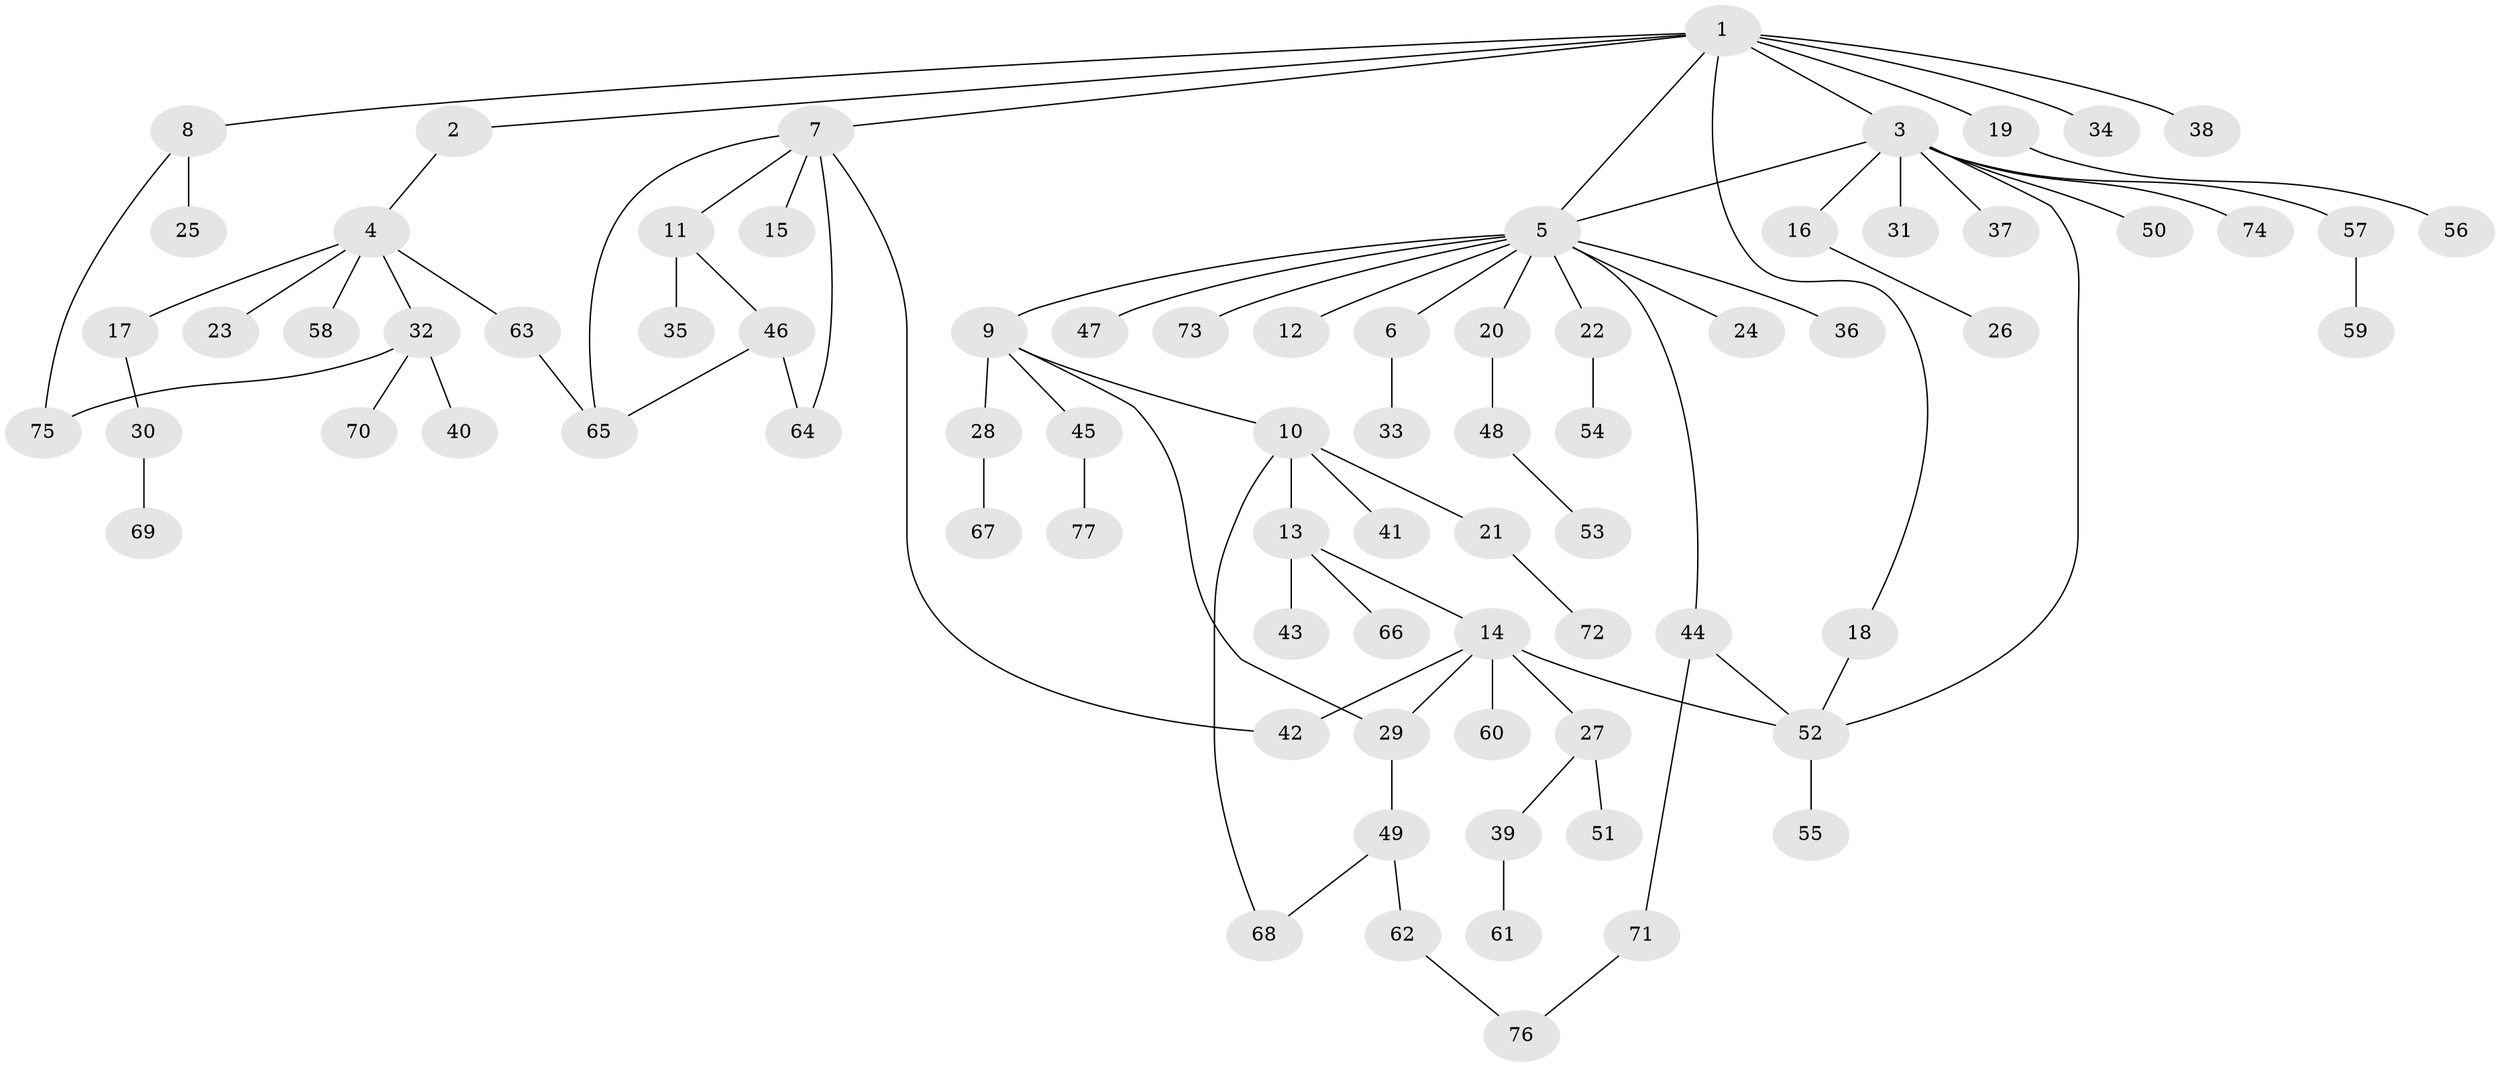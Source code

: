 // coarse degree distribution, {8: 0.08695652173913043, 1: 0.8260869565217391, 5: 0.043478260869565216, 6: 0.043478260869565216}
// Generated by graph-tools (version 1.1) at 2025/50/03/04/25 21:50:51]
// undirected, 77 vertices, 88 edges
graph export_dot {
graph [start="1"]
  node [color=gray90,style=filled];
  1;
  2;
  3;
  4;
  5;
  6;
  7;
  8;
  9;
  10;
  11;
  12;
  13;
  14;
  15;
  16;
  17;
  18;
  19;
  20;
  21;
  22;
  23;
  24;
  25;
  26;
  27;
  28;
  29;
  30;
  31;
  32;
  33;
  34;
  35;
  36;
  37;
  38;
  39;
  40;
  41;
  42;
  43;
  44;
  45;
  46;
  47;
  48;
  49;
  50;
  51;
  52;
  53;
  54;
  55;
  56;
  57;
  58;
  59;
  60;
  61;
  62;
  63;
  64;
  65;
  66;
  67;
  68;
  69;
  70;
  71;
  72;
  73;
  74;
  75;
  76;
  77;
  1 -- 2;
  1 -- 3;
  1 -- 5;
  1 -- 7;
  1 -- 8;
  1 -- 18;
  1 -- 19;
  1 -- 34;
  1 -- 38;
  2 -- 4;
  3 -- 5;
  3 -- 16;
  3 -- 31;
  3 -- 37;
  3 -- 50;
  3 -- 52;
  3 -- 57;
  3 -- 74;
  4 -- 17;
  4 -- 23;
  4 -- 32;
  4 -- 58;
  4 -- 63;
  5 -- 6;
  5 -- 9;
  5 -- 12;
  5 -- 20;
  5 -- 22;
  5 -- 24;
  5 -- 36;
  5 -- 44;
  5 -- 47;
  5 -- 73;
  6 -- 33;
  7 -- 11;
  7 -- 15;
  7 -- 42;
  7 -- 64;
  7 -- 65;
  8 -- 25;
  8 -- 75;
  9 -- 10;
  9 -- 28;
  9 -- 29;
  9 -- 45;
  10 -- 13;
  10 -- 21;
  10 -- 41;
  10 -- 68;
  11 -- 35;
  11 -- 46;
  13 -- 14;
  13 -- 43;
  13 -- 66;
  14 -- 27;
  14 -- 29;
  14 -- 42;
  14 -- 52;
  14 -- 60;
  16 -- 26;
  17 -- 30;
  18 -- 52;
  19 -- 56;
  20 -- 48;
  21 -- 72;
  22 -- 54;
  27 -- 39;
  27 -- 51;
  28 -- 67;
  29 -- 49;
  30 -- 69;
  32 -- 40;
  32 -- 70;
  32 -- 75;
  39 -- 61;
  44 -- 52;
  44 -- 71;
  45 -- 77;
  46 -- 64;
  46 -- 65;
  48 -- 53;
  49 -- 62;
  49 -- 68;
  52 -- 55;
  57 -- 59;
  62 -- 76;
  63 -- 65;
  71 -- 76;
}
